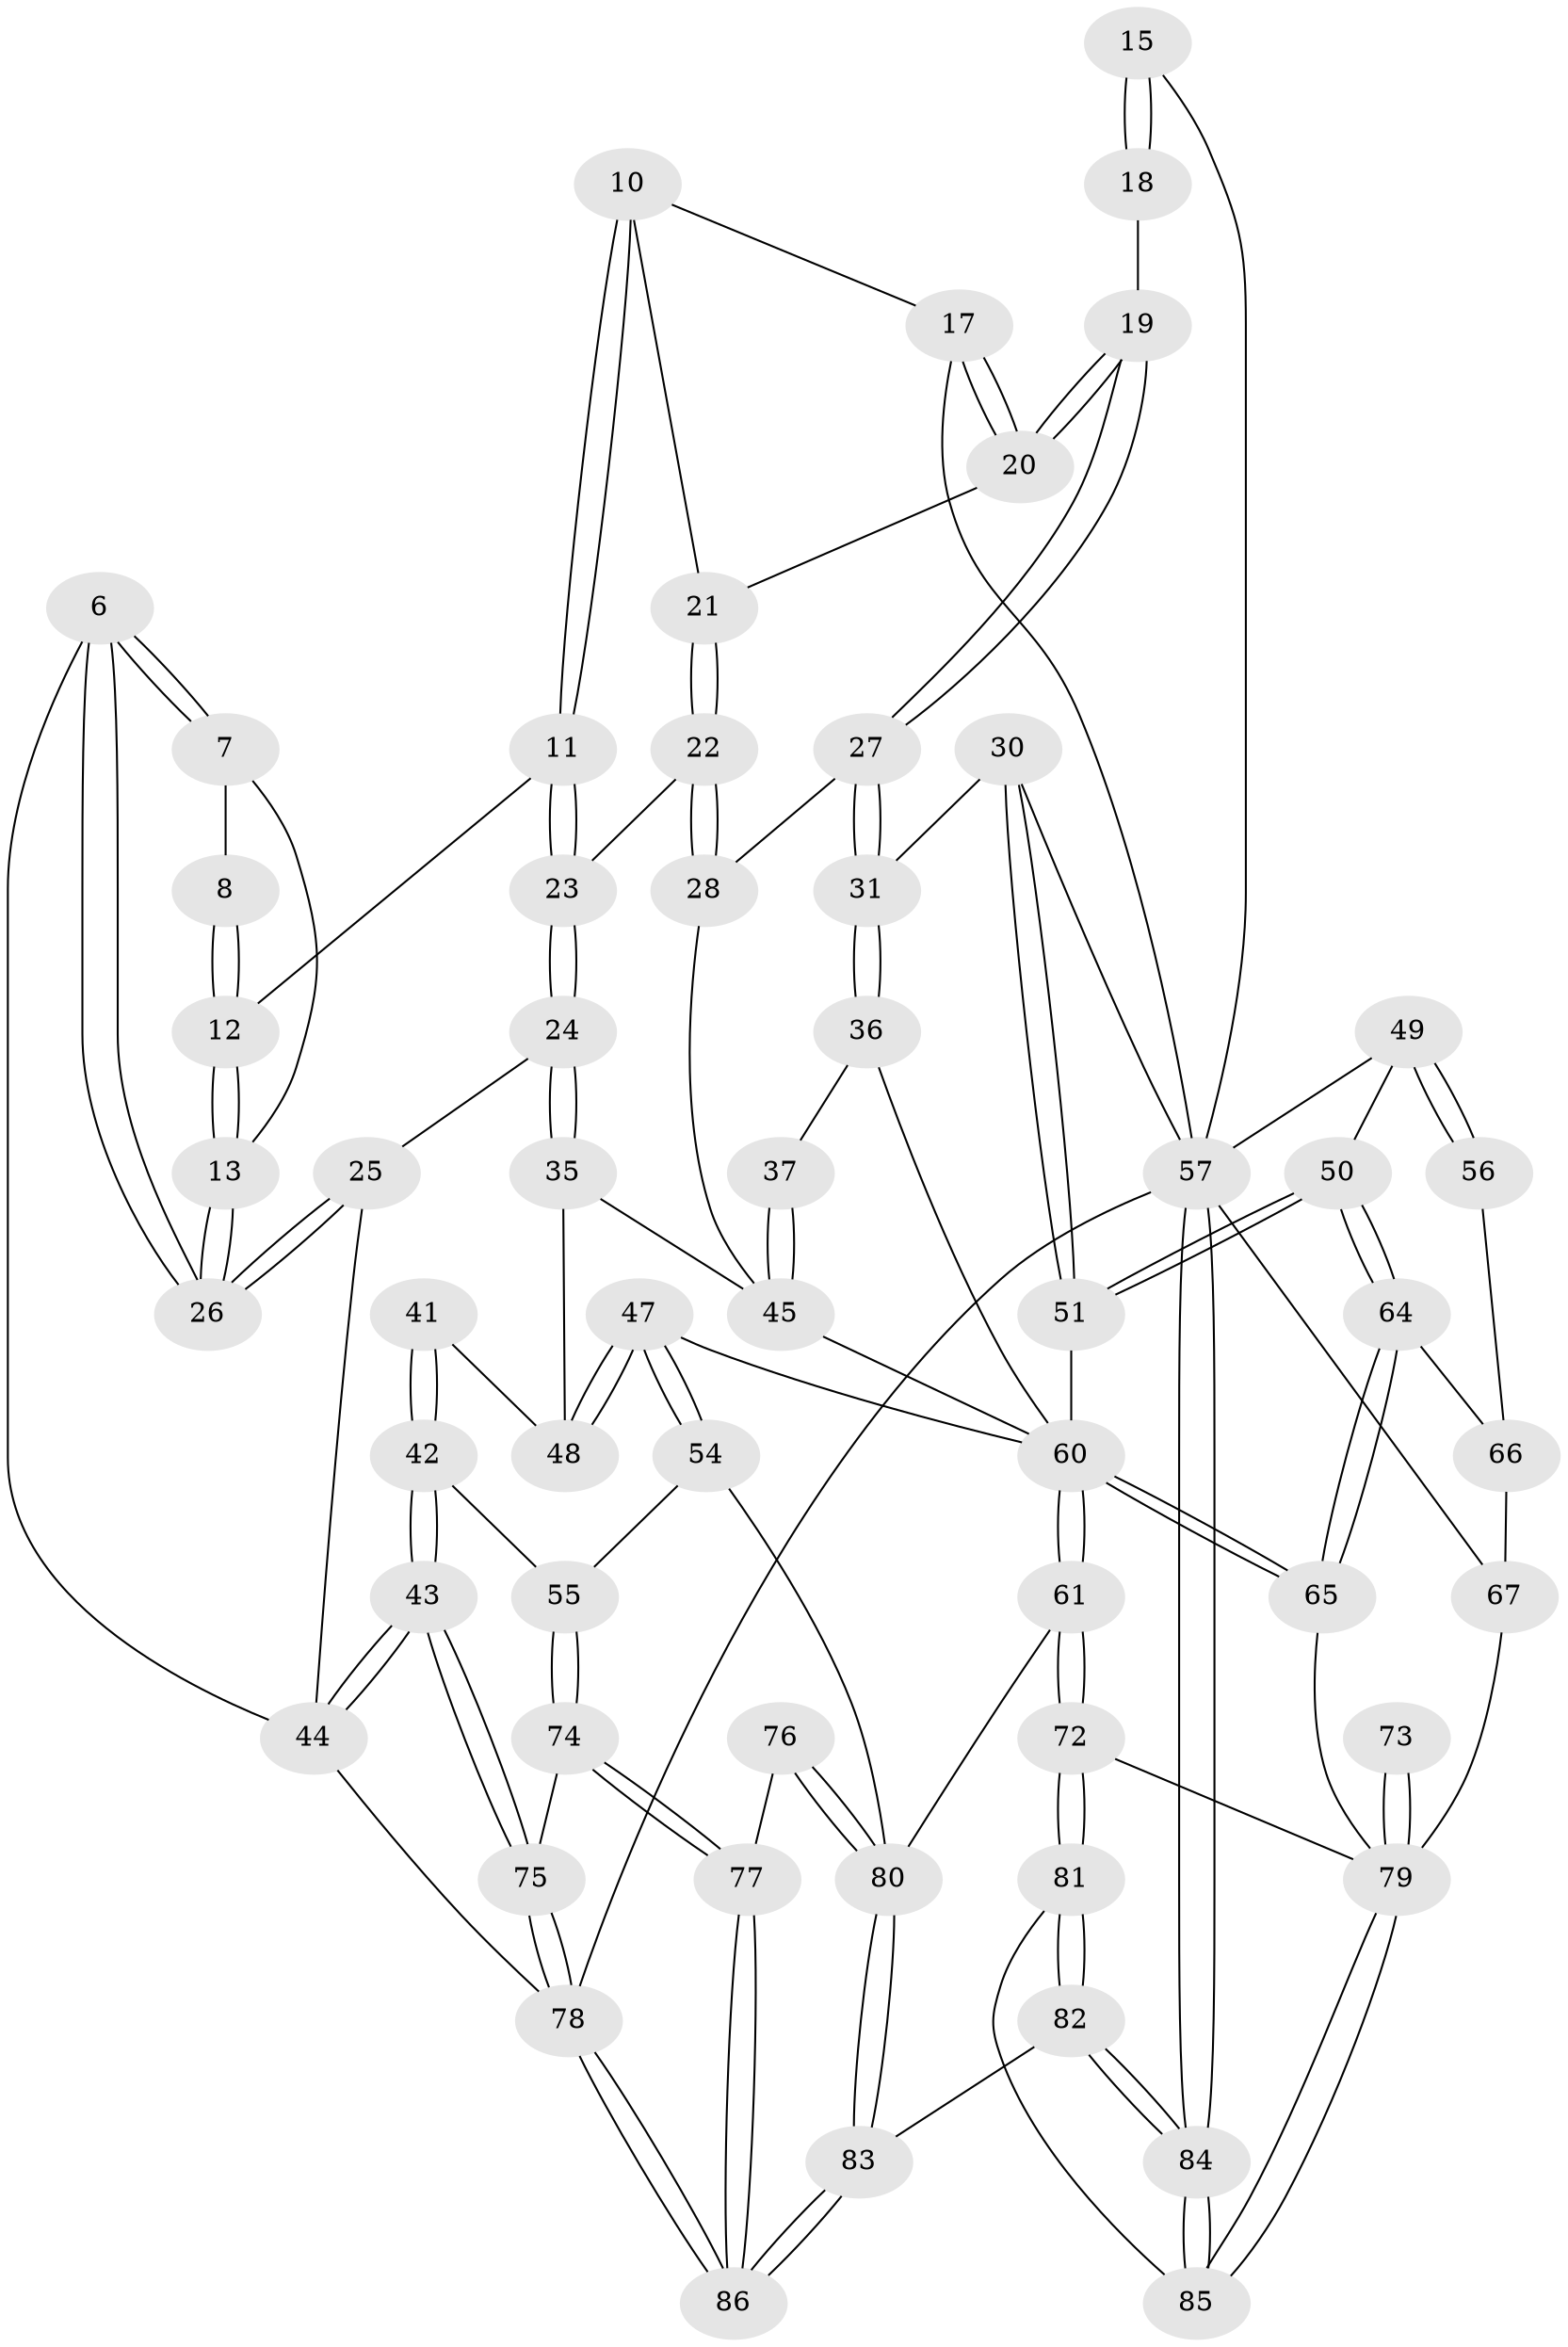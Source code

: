 // original degree distribution, {4: 0.1744186046511628, 5: 0.6162790697674418, 3: 0.03488372093023256, 6: 0.1744186046511628}
// Generated by graph-tools (version 1.1) at 2025/04/03/04/25 22:04:42]
// undirected, 60 vertices, 140 edges
graph export_dot {
graph [start="1"]
  node [color=gray90,style=filled];
  6 [pos="+0+0"];
  7 [pos="+0.09133048949788454+0"];
  8 [pos="+0.35856303470514994+0"];
  10 [pos="+0.46108257478422954+0.10261742884445425"];
  11 [pos="+0.38070603534388103+0.1330554055483337"];
  12 [pos="+0.34436895911510546+0.04407880327397601"];
  13 [pos="+0.24954330149193707+0.13163914477075092"];
  15 [pos="+0.8262148502294844+0.09443237551557118"];
  17 [pos="+0.5114960280210824+0.05689896604406975",super="+9"];
  18 [pos="+0.5757786202179447+0.17342717227220278",super="+14"];
  19 [pos="+0.5585610895661892+0.1865904298678547"];
  20 [pos="+0.5505427830251753+0.17808063351903386"];
  21 [pos="+0.47592608862516717+0.146580811768475"];
  22 [pos="+0.46032195810038284+0.20354071980918295"];
  23 [pos="+0.3355392628215936+0.2234578774174347"];
  24 [pos="+0.28211541588905625+0.27323799611316685"];
  25 [pos="+0.24715455518120635+0.27009530096648765"];
  26 [pos="+0.24278234625833217+0.2401992000087727"];
  27 [pos="+0.5439789825034905+0.2568973620406885"];
  28 [pos="+0.5409882546768241+0.25812764562121154"];
  30 [pos="+0.7436702002949814+0.3172659870341253"];
  31 [pos="+0.7280753252591771+0.3252259947471444"];
  35 [pos="+0.38209898206141846+0.35542762001169315"];
  36 [pos="+0.6620342704090151+0.4155606986786245"];
  37 [pos="+0.6041792473835528+0.4422684346078237"];
  41 [pos="+0.26302152393404044+0.5534734452053329"];
  42 [pos="+0.2607014881974517+0.5544130416790304"];
  43 [pos="+0+0.5416524338374028"];
  44 [pos="+0+0.4842408799297884",super="+32"];
  45 [pos="+0.567619511559117+0.4710062235448879",super="+34+33"];
  47 [pos="+0.4895169059700518+0.5897425944275124"];
  48 [pos="+0.4348373873894813+0.5530237792169145",super="+40"];
  49 [pos="+0.8682367213985657+0.5754212288569994",super="+39+38"];
  50 [pos="+0.8412283305040292+0.6100569373475823"];
  51 [pos="+0.8322847349855597+0.6047490120469713"];
  54 [pos="+0.3802164225570007+0.7185609546052392"];
  55 [pos="+0.3708418925064288+0.7140255555366605"];
  56 [pos="+1+0.49726201177106755"];
  57 [pos="+1+1",super="+3+29"];
  60 [pos="+0.6072381991601046+0.728889991322275",super="+53+52"];
  61 [pos="+0.6003204975512173+0.7660291969230176"];
  64 [pos="+0.8417910171349425+0.6121552435532955"];
  65 [pos="+0.7359900531196202+0.7133198027151734"];
  66 [pos="+0.8499479834339477+0.6228581336346384",super="+59"];
  67 [pos="+0.8899581932772983+0.7835983269621761",super="+58"];
  72 [pos="+0.6099030408840829+0.7817938368450545"];
  73 [pos="+0.8030131742473574+0.8218336741315538"];
  74 [pos="+0.10297736582849358+0.7188266518490614"];
  75 [pos="+0+0.5590522317994134"];
  76 [pos="+0.35167816019275133+0.8551932646326145"];
  77 [pos="+0.1755374808530914+0.8460979842217283"];
  78 [pos="+0+1",super="+4"];
  79 [pos="+0.7728378261763987+0.8520213893887565",super="+71+70+69"];
  80 [pos="+0.4401022084519884+1",super="+62+63"];
  81 [pos="+0.625564162961522+0.8545773046730583"];
  82 [pos="+0.4785526085452528+1"];
  83 [pos="+0.46073070199423116+1"];
  84 [pos="+0.8225043961625096+1"];
  85 [pos="+0.7479188163387799+0.9237477501223674"];
  86 [pos="+0.08680070727637204+1"];
  6 -- 7;
  6 -- 7;
  6 -- 26;
  6 -- 26;
  6 -- 44;
  7 -- 8;
  7 -- 13;
  8 -- 12;
  8 -- 12;
  10 -- 11;
  10 -- 11;
  10 -- 21;
  10 -- 17;
  11 -- 12;
  11 -- 23;
  11 -- 23;
  12 -- 13;
  12 -- 13;
  13 -- 26;
  13 -- 26;
  15 -- 18 [weight=2];
  15 -- 18;
  15 -- 57;
  17 -- 20;
  17 -- 20;
  17 -- 57;
  18 -- 19;
  19 -- 20;
  19 -- 20;
  19 -- 27;
  19 -- 27;
  20 -- 21;
  21 -- 22;
  21 -- 22;
  22 -- 23;
  22 -- 28;
  22 -- 28;
  23 -- 24;
  23 -- 24;
  24 -- 25;
  24 -- 35;
  24 -- 35;
  25 -- 26;
  25 -- 26;
  25 -- 44;
  27 -- 28;
  27 -- 31;
  27 -- 31;
  28 -- 45;
  30 -- 31;
  30 -- 51;
  30 -- 51;
  30 -- 57;
  31 -- 36;
  31 -- 36;
  35 -- 48;
  35 -- 45;
  36 -- 37;
  36 -- 60;
  37 -- 45 [weight=2];
  37 -- 45;
  41 -- 42;
  41 -- 42;
  41 -- 48 [weight=2];
  42 -- 43;
  42 -- 43;
  42 -- 55;
  43 -- 44;
  43 -- 44;
  43 -- 75;
  43 -- 75;
  44 -- 78 [weight=2];
  45 -- 60;
  47 -- 48;
  47 -- 48;
  47 -- 54;
  47 -- 54;
  47 -- 60;
  49 -- 50;
  49 -- 56 [weight=2];
  49 -- 56;
  49 -- 57 [weight=2];
  50 -- 51;
  50 -- 51;
  50 -- 64;
  50 -- 64;
  51 -- 60;
  54 -- 55;
  54 -- 80;
  55 -- 74;
  55 -- 74;
  56 -- 66;
  57 -- 84;
  57 -- 84;
  57 -- 78 [weight=2];
  57 -- 67;
  60 -- 61;
  60 -- 61;
  60 -- 65;
  60 -- 65;
  61 -- 72;
  61 -- 72;
  61 -- 80;
  64 -- 65;
  64 -- 65;
  64 -- 66;
  65 -- 79;
  66 -- 67 [weight=2];
  67 -- 79;
  72 -- 81;
  72 -- 81;
  72 -- 79;
  73 -- 79 [weight=3];
  73 -- 79;
  74 -- 75;
  74 -- 77;
  74 -- 77;
  75 -- 78;
  75 -- 78;
  76 -- 77;
  76 -- 80 [weight=2];
  76 -- 80;
  77 -- 86;
  77 -- 86;
  78 -- 86;
  78 -- 86;
  79 -- 85;
  79 -- 85;
  80 -- 83;
  80 -- 83;
  81 -- 82;
  81 -- 82;
  81 -- 85;
  82 -- 83;
  82 -- 84;
  82 -- 84;
  83 -- 86;
  83 -- 86;
  84 -- 85;
  84 -- 85;
}

